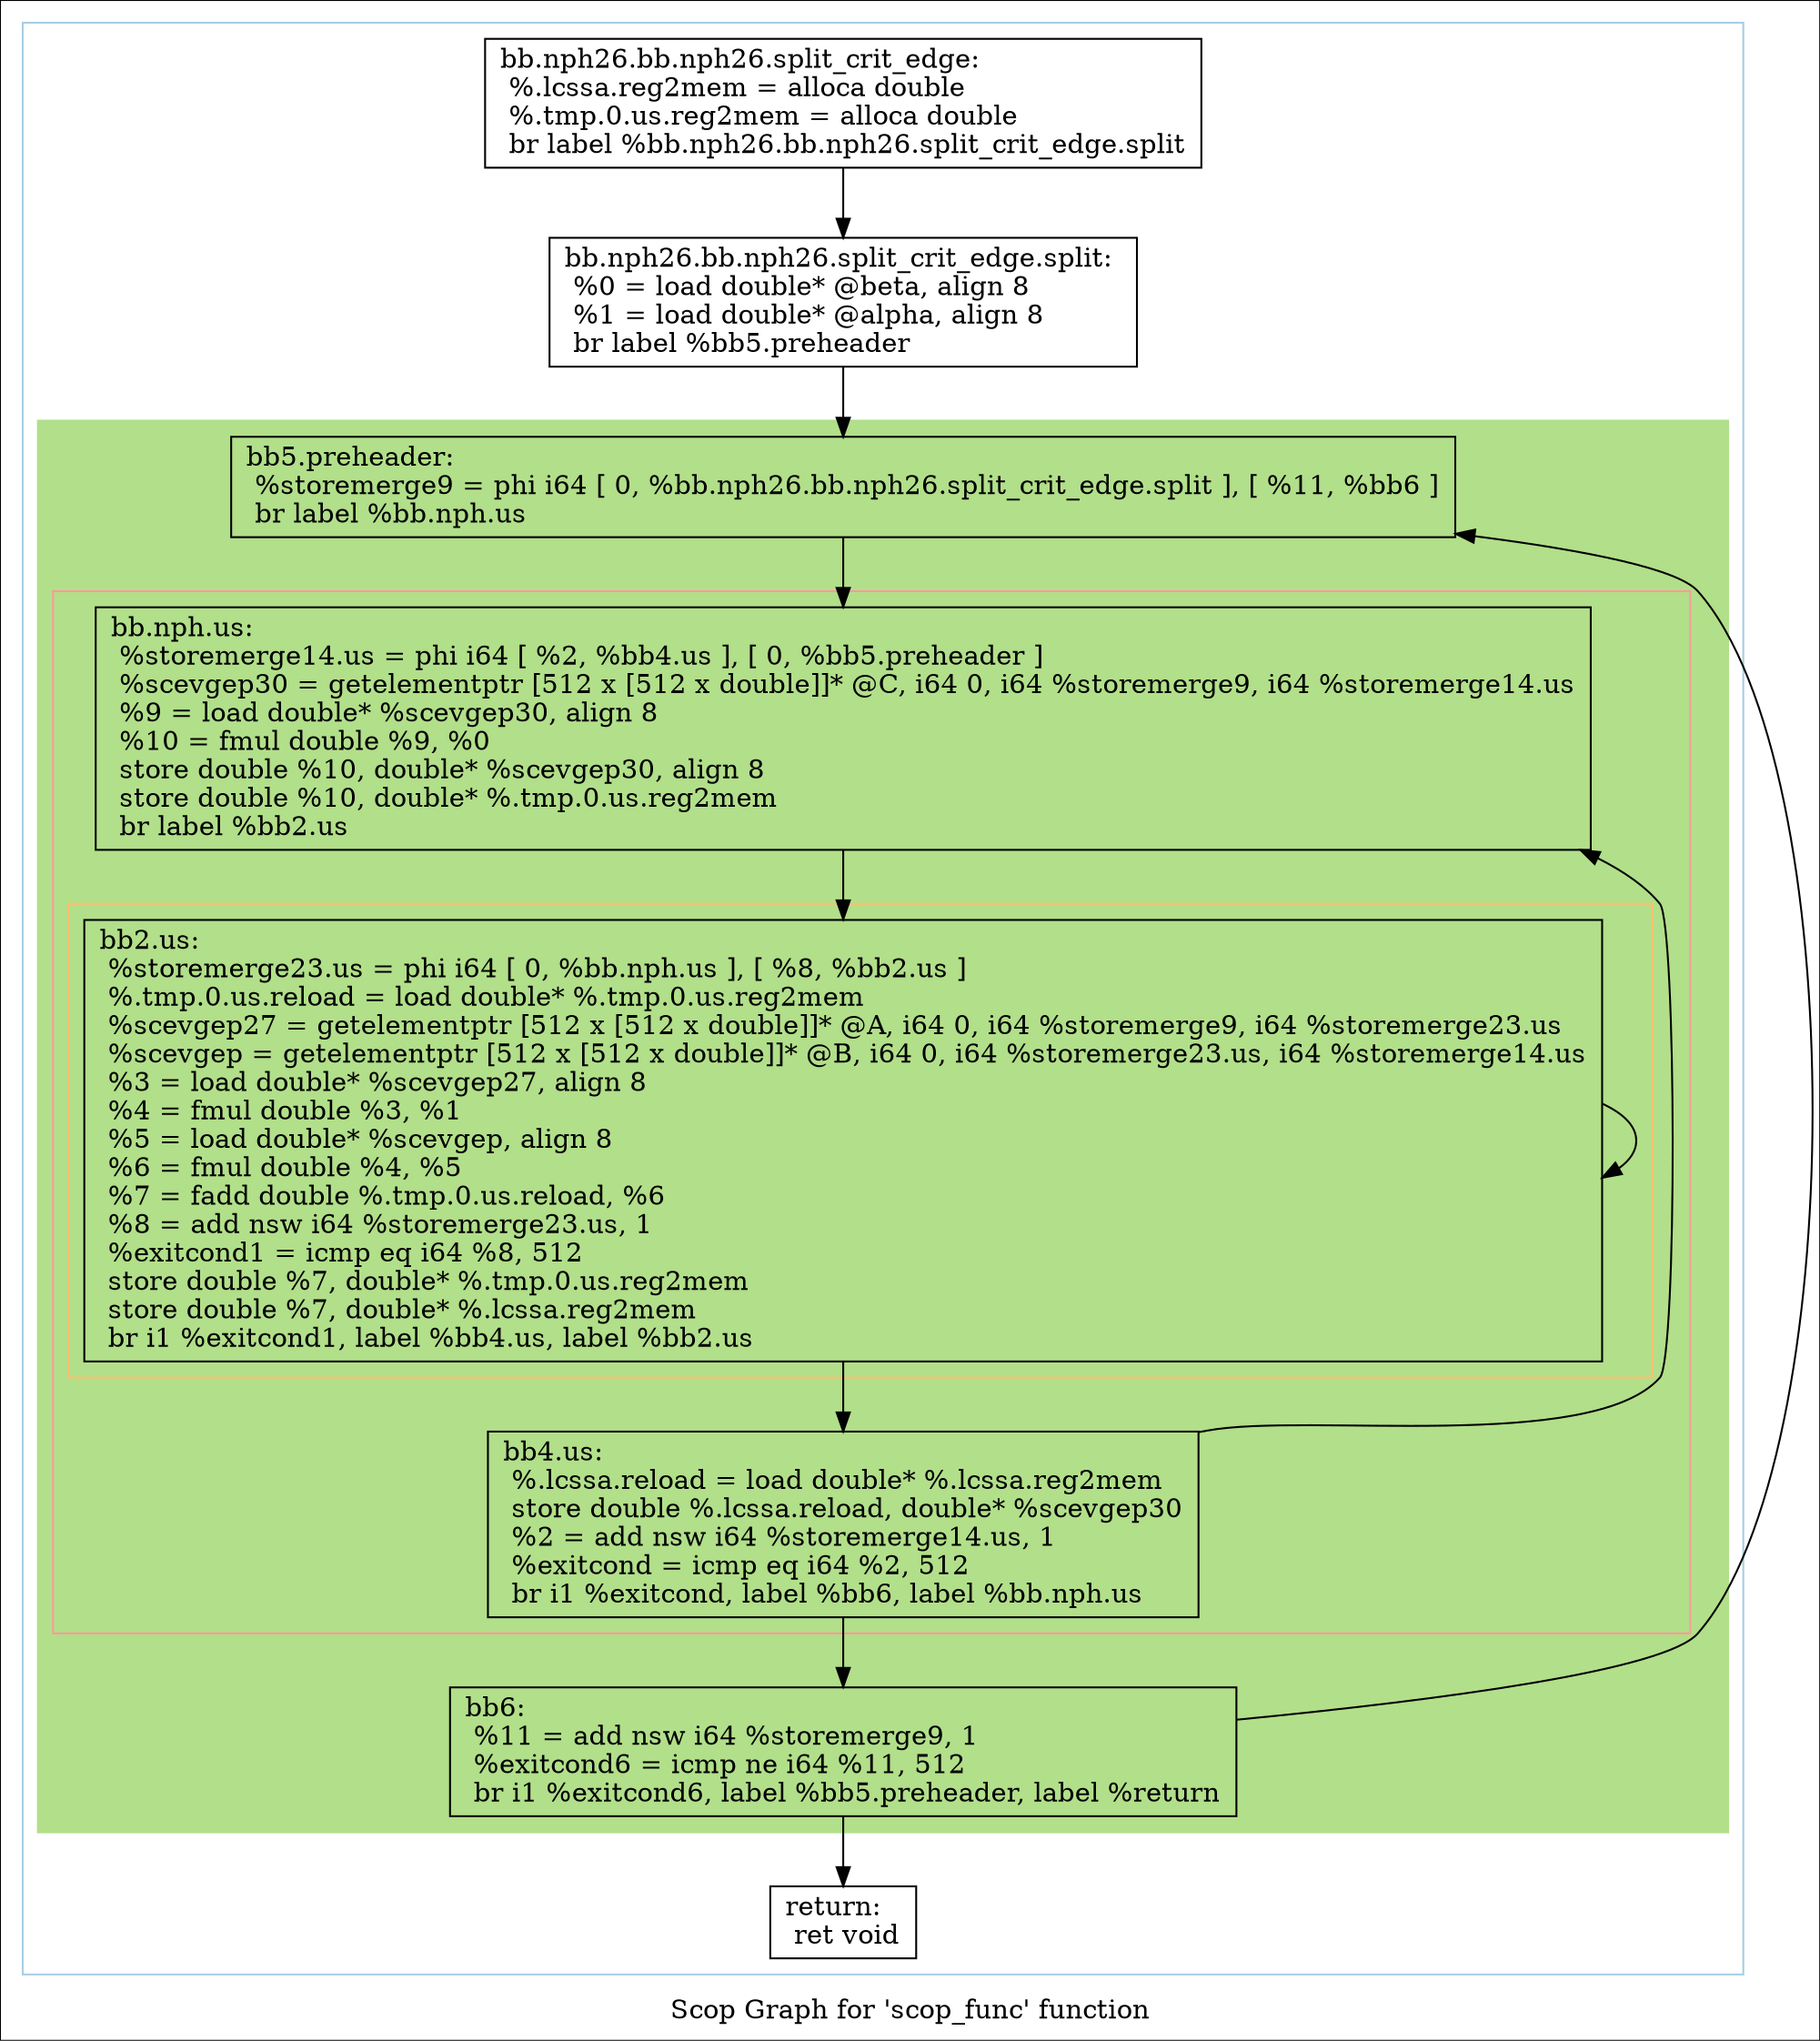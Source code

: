 digraph "Scop Graph for 'scop_func' function" {
	label="Scop Graph for 'scop_func' function";

	Node0xedff90 [shape=record,label="{bb.nph26.bb.nph26.split_crit_edge:\l  %.lcssa.reg2mem = alloca double\l  %.tmp.0.us.reg2mem = alloca double\l  br label %bb.nph26.bb.nph26.split_crit_edge.split\l}"];
	Node0xedff90 -> Node0xee6c70;
	Node0xee6c70 [shape=record,label="{bb.nph26.bb.nph26.split_crit_edge.split:          \l  %0 = load double* @beta, align 8\l  %1 = load double* @alpha, align 8\l  br label %bb5.preheader\l}"];
	Node0xee6c70 -> Node0xee77d0;
	Node0xee77d0 [shape=record,label="{bb5.preheader:                                    \l  %storemerge9 = phi i64 [ 0, %bb.nph26.bb.nph26.split_crit_edge.split ], [ %11, %bb6 ]\l  br label %bb.nph.us\l}"];
	Node0xee77d0 -> Node0xee6c90;
	Node0xee6c90 [shape=record,label="{bb.nph.us:                                        \l  %storemerge14.us = phi i64 [ %2, %bb4.us ], [ 0, %bb5.preheader ]\l  %scevgep30 = getelementptr [512 x [512 x double]]* @C, i64 0, i64 %storemerge9, i64 %storemerge14.us\l  %9 = load double* %scevgep30, align 8\l  %10 = fmul double %9, %0\l  store double %10, double* %scevgep30, align 8\l  store double %10, double* %.tmp.0.us.reg2mem\l  br label %bb2.us\l}"];
	Node0xee6c90 -> Node0xee7240;
	Node0xee7240 [shape=record,label="{bb2.us:                                           \l  %storemerge23.us = phi i64 [ 0, %bb.nph.us ], [ %8, %bb2.us ]\l  %.tmp.0.us.reload = load double* %.tmp.0.us.reg2mem\l  %scevgep27 = getelementptr [512 x [512 x double]]* @A, i64 0, i64 %storemerge9, i64 %storemerge23.us\l  %scevgep = getelementptr [512 x [512 x double]]* @B, i64 0, i64 %storemerge23.us, i64 %storemerge14.us\l  %3 = load double* %scevgep27, align 8\l  %4 = fmul double %3, %1\l  %5 = load double* %scevgep, align 8\l  %6 = fmul double %4, %5\l  %7 = fadd double %.tmp.0.us.reload, %6\l  %8 = add nsw i64 %storemerge23.us, 1\l  %exitcond1 = icmp eq i64 %8, 512\l  store double %7, double* %.tmp.0.us.reg2mem\l  store double %7, double* %.lcssa.reg2mem\l  br i1 %exitcond1, label %bb4.us, label %bb2.us\l}"];
	Node0xee7240 -> Node0xee7140;
	Node0xee7240 -> Node0xee7240[constraint=false];
	Node0xee7140 [shape=record,label="{bb4.us:                                           \l  %.lcssa.reload = load double* %.lcssa.reg2mem\l  store double %.lcssa.reload, double* %scevgep30\l  %2 = add nsw i64 %storemerge14.us, 1\l  %exitcond = icmp eq i64 %2, 512\l  br i1 %exitcond, label %bb6, label %bb.nph.us\l}"];
	Node0xee7140 -> Node0xee71a0;
	Node0xee7140 -> Node0xee6c90[constraint=false];
	Node0xee71a0 [shape=record,label="{bb6:                                              \l  %11 = add nsw i64 %storemerge9, 1\l  %exitcond6 = icmp ne i64 %11, 512\l  br i1 %exitcond6, label %bb5.preheader, label %return\l}"];
	Node0xee71a0 -> Node0xee77d0[constraint=false];
	Node0xee71a0 -> Node0xee60d0;
	Node0xee60d0 [shape=record,label="{return:                                           \l  ret void\l}"];
	colorscheme = "paired12"
        subgraph cluster_0xedf310 {
          label = "";
          style = solid;
          color = 1
          subgraph cluster_0xee0420 {
            label = "";
            style = filled;
            color = 3            subgraph cluster_0xee03a0 {
              label = "";
              style = solid;
              color = 5
              subgraph cluster_0xedf640 {
                label = "";
                style = solid;
                color = 7
                Node0xee7240;
              }
              Node0xee6c90;
              Node0xee7140;
            }
            Node0xee77d0;
            Node0xee71a0;
          }
          Node0xedff90;
          Node0xee6c70;
          Node0xee60d0;
        }
}
